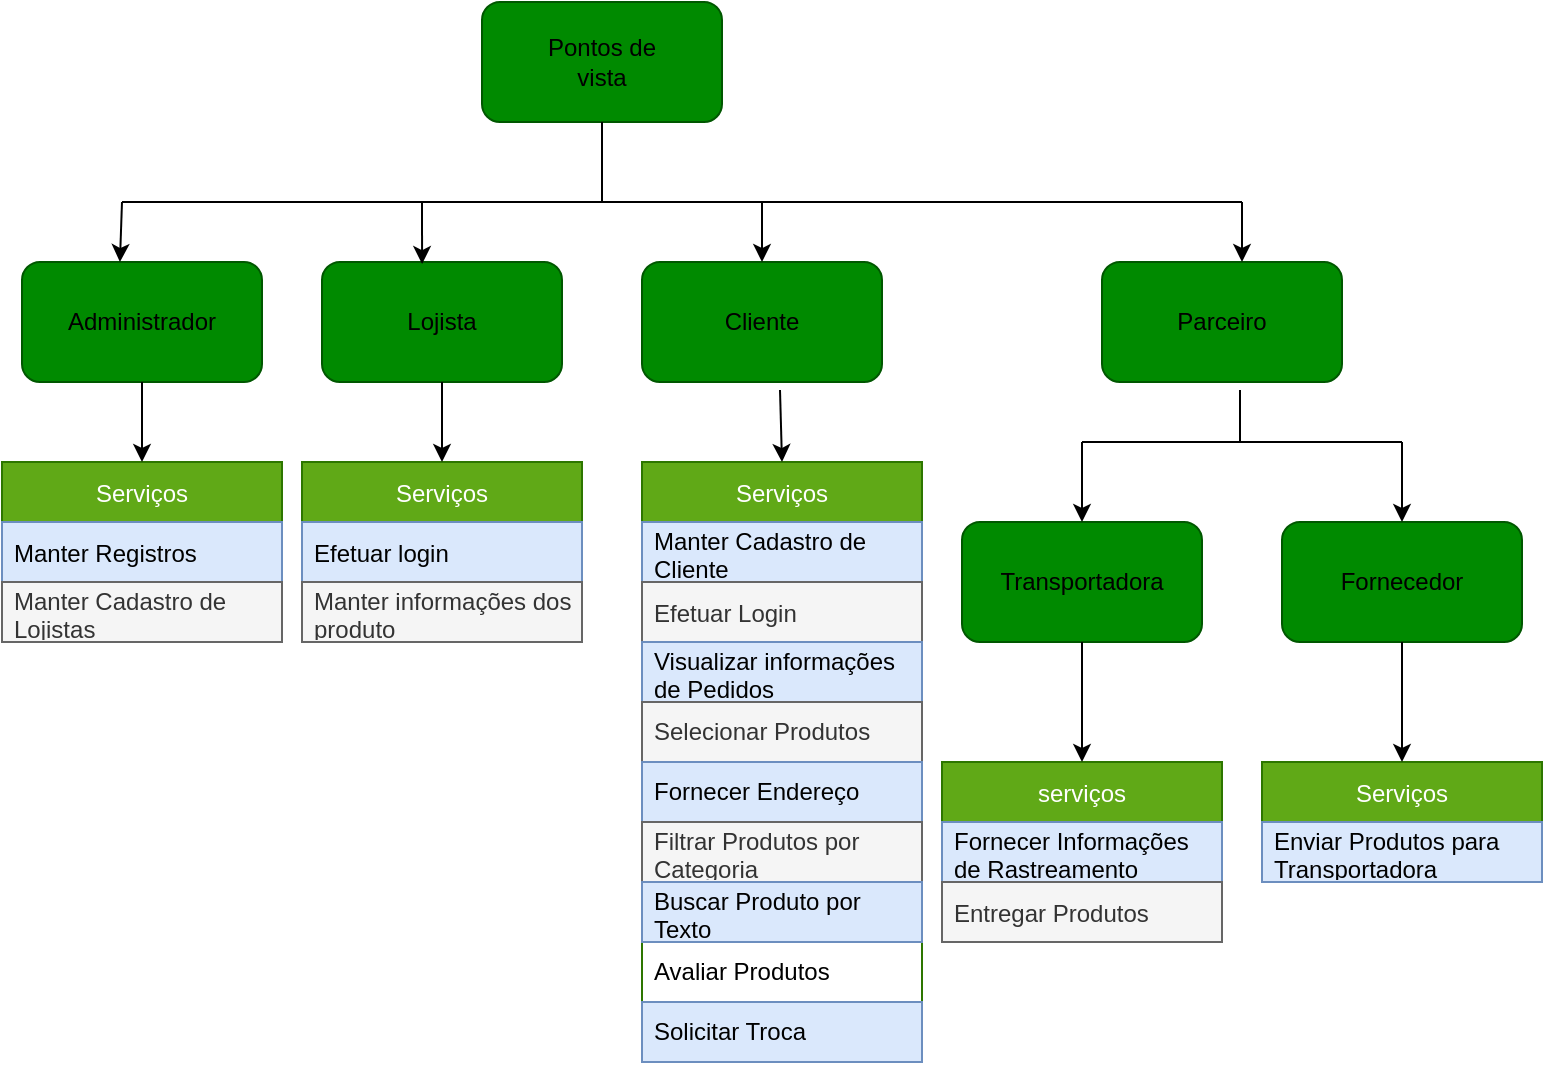 <mxfile version="17.5.0" type="github">
  <diagram id="cnTASg5wnEuu9MNxB0QG" name="Page-1">
    <mxGraphModel dx="868" dy="452" grid="1" gridSize="10" guides="1" tooltips="1" connect="1" arrows="1" fold="1" page="1" pageScale="1" pageWidth="827" pageHeight="1169" math="0" shadow="0">
      <root>
        <mxCell id="0" />
        <mxCell id="1" parent="0" />
        <mxCell id="seOCv-qq2Y0o12w2nJNq-1" value="" style="rounded=1;whiteSpace=wrap;html=1;fillColor=#008a00;strokeColor=#005700;fontColor=#ffffff;" parent="1" vertex="1">
          <mxGeometry x="280" y="20" width="120" height="60" as="geometry" />
        </mxCell>
        <mxCell id="LTCx7hNPBLf14qu5c2Gg-1" value="" style="rounded=1;whiteSpace=wrap;html=1;fillColor=#008a00;strokeColor=#005700;fontColor=#ffffff;" vertex="1" parent="1">
          <mxGeometry x="50" y="150" width="120" height="60" as="geometry" />
        </mxCell>
        <mxCell id="LTCx7hNPBLf14qu5c2Gg-2" value="" style="rounded=1;whiteSpace=wrap;html=1;fillColor=#008a00;strokeColor=#005700;fontColor=#ffffff;" vertex="1" parent="1">
          <mxGeometry x="200" y="150" width="120" height="60" as="geometry" />
        </mxCell>
        <mxCell id="LTCx7hNPBLf14qu5c2Gg-3" value="" style="rounded=1;whiteSpace=wrap;html=1;fillColor=#008a00;strokeColor=#005700;fontColor=#ffffff;" vertex="1" parent="1">
          <mxGeometry x="360" y="150" width="120" height="60" as="geometry" />
        </mxCell>
        <mxCell id="LTCx7hNPBLf14qu5c2Gg-4" value="" style="rounded=1;whiteSpace=wrap;html=1;fillColor=#008a00;strokeColor=#005700;fontColor=#ffffff;" vertex="1" parent="1">
          <mxGeometry x="590" y="150" width="120" height="60" as="geometry" />
        </mxCell>
        <mxCell id="LTCx7hNPBLf14qu5c2Gg-5" value="&lt;div&gt;Pontos de vista&lt;/div&gt;" style="text;html=1;strokeColor=none;fillColor=none;align=center;verticalAlign=middle;whiteSpace=wrap;rounded=0;" vertex="1" parent="1">
          <mxGeometry x="310" y="35" width="60" height="30" as="geometry" />
        </mxCell>
        <mxCell id="LTCx7hNPBLf14qu5c2Gg-6" value="Administrador" style="text;html=1;strokeColor=none;fillColor=none;align=center;verticalAlign=middle;whiteSpace=wrap;rounded=0;" vertex="1" parent="1">
          <mxGeometry x="80" y="165" width="60" height="30" as="geometry" />
        </mxCell>
        <mxCell id="LTCx7hNPBLf14qu5c2Gg-7" value="&lt;div&gt;Lojista&lt;/div&gt;" style="text;html=1;strokeColor=none;fillColor=none;align=center;verticalAlign=middle;whiteSpace=wrap;rounded=0;" vertex="1" parent="1">
          <mxGeometry x="230" y="165" width="60" height="30" as="geometry" />
        </mxCell>
        <mxCell id="LTCx7hNPBLf14qu5c2Gg-8" value="&lt;div&gt;Cliente&lt;/div&gt;" style="text;html=1;strokeColor=none;fillColor=none;align=center;verticalAlign=middle;whiteSpace=wrap;rounded=0;" vertex="1" parent="1">
          <mxGeometry x="390" y="165" width="60" height="30" as="geometry" />
        </mxCell>
        <mxCell id="LTCx7hNPBLf14qu5c2Gg-9" value="Parceiro" style="text;html=1;strokeColor=none;fillColor=none;align=center;verticalAlign=middle;whiteSpace=wrap;rounded=0;" vertex="1" parent="1">
          <mxGeometry x="620" y="165" width="60" height="30" as="geometry" />
        </mxCell>
        <mxCell id="LTCx7hNPBLf14qu5c2Gg-10" value="" style="rounded=1;whiteSpace=wrap;html=1;fillColor=#008a00;strokeColor=#005700;fontColor=#ffffff;" vertex="1" parent="1">
          <mxGeometry x="520" y="280" width="120" height="60" as="geometry" />
        </mxCell>
        <mxCell id="LTCx7hNPBLf14qu5c2Gg-11" value="" style="rounded=1;whiteSpace=wrap;html=1;fillColor=#008a00;strokeColor=#005700;fontColor=#ffffff;" vertex="1" parent="1">
          <mxGeometry x="680" y="280" width="120" height="60" as="geometry" />
        </mxCell>
        <mxCell id="LTCx7hNPBLf14qu5c2Gg-12" value="&lt;div&gt;Transportadora&lt;/div&gt;" style="text;html=1;strokeColor=none;fillColor=none;align=center;verticalAlign=middle;whiteSpace=wrap;rounded=0;" vertex="1" parent="1">
          <mxGeometry x="550" y="295" width="60" height="30" as="geometry" />
        </mxCell>
        <mxCell id="LTCx7hNPBLf14qu5c2Gg-13" value="Fornecedor" style="text;html=1;strokeColor=none;fillColor=none;align=center;verticalAlign=middle;whiteSpace=wrap;rounded=0;" vertex="1" parent="1">
          <mxGeometry x="710" y="295" width="60" height="30" as="geometry" />
        </mxCell>
        <mxCell id="LTCx7hNPBLf14qu5c2Gg-16" value="" style="endArrow=none;html=1;rounded=0;entryX=0.5;entryY=1;entryDx=0;entryDy=0;" edge="1" parent="1" target="seOCv-qq2Y0o12w2nJNq-1">
          <mxGeometry width="50" height="50" relative="1" as="geometry">
            <mxPoint x="340" y="120" as="sourcePoint" />
            <mxPoint x="440" y="210" as="targetPoint" />
          </mxGeometry>
        </mxCell>
        <mxCell id="LTCx7hNPBLf14qu5c2Gg-17" value="" style="endArrow=none;html=1;rounded=0;" edge="1" parent="1">
          <mxGeometry width="50" height="50" relative="1" as="geometry">
            <mxPoint x="100" y="120" as="sourcePoint" />
            <mxPoint x="660" y="120" as="targetPoint" />
          </mxGeometry>
        </mxCell>
        <mxCell id="LTCx7hNPBLf14qu5c2Gg-19" value="" style="endArrow=classic;html=1;rounded=0;entryX=0.408;entryY=0;entryDx=0;entryDy=0;entryPerimeter=0;" edge="1" parent="1" target="LTCx7hNPBLf14qu5c2Gg-1">
          <mxGeometry width="50" height="50" relative="1" as="geometry">
            <mxPoint x="100" y="120" as="sourcePoint" />
            <mxPoint x="440" y="210" as="targetPoint" />
          </mxGeometry>
        </mxCell>
        <mxCell id="LTCx7hNPBLf14qu5c2Gg-20" value="" style="endArrow=classic;html=1;rounded=0;entryX=0.417;entryY=0.017;entryDx=0;entryDy=0;entryPerimeter=0;" edge="1" parent="1" target="LTCx7hNPBLf14qu5c2Gg-2">
          <mxGeometry width="50" height="50" relative="1" as="geometry">
            <mxPoint x="250" y="120" as="sourcePoint" />
            <mxPoint x="440" y="210" as="targetPoint" />
          </mxGeometry>
        </mxCell>
        <mxCell id="LTCx7hNPBLf14qu5c2Gg-21" value="" style="endArrow=classic;html=1;rounded=0;entryX=0.5;entryY=0;entryDx=0;entryDy=0;" edge="1" parent="1" target="LTCx7hNPBLf14qu5c2Gg-3">
          <mxGeometry width="50" height="50" relative="1" as="geometry">
            <mxPoint x="420" y="120" as="sourcePoint" />
            <mxPoint x="440" y="210" as="targetPoint" />
          </mxGeometry>
        </mxCell>
        <mxCell id="LTCx7hNPBLf14qu5c2Gg-22" value="" style="endArrow=classic;html=1;rounded=0;" edge="1" parent="1">
          <mxGeometry width="50" height="50" relative="1" as="geometry">
            <mxPoint x="660" y="120" as="sourcePoint" />
            <mxPoint x="660" y="150" as="targetPoint" />
          </mxGeometry>
        </mxCell>
        <mxCell id="LTCx7hNPBLf14qu5c2Gg-23" value="" style="endArrow=none;html=1;rounded=0;entryX=0.575;entryY=1.067;entryDx=0;entryDy=0;entryPerimeter=0;" edge="1" parent="1" target="LTCx7hNPBLf14qu5c2Gg-4">
          <mxGeometry width="50" height="50" relative="1" as="geometry">
            <mxPoint x="659" y="240" as="sourcePoint" />
            <mxPoint x="440" y="210" as="targetPoint" />
          </mxGeometry>
        </mxCell>
        <mxCell id="LTCx7hNPBLf14qu5c2Gg-24" value="" style="endArrow=none;html=1;rounded=0;" edge="1" parent="1">
          <mxGeometry width="50" height="50" relative="1" as="geometry">
            <mxPoint x="580" y="240" as="sourcePoint" />
            <mxPoint x="740" y="240" as="targetPoint" />
          </mxGeometry>
        </mxCell>
        <mxCell id="LTCx7hNPBLf14qu5c2Gg-25" value="" style="endArrow=classic;html=1;rounded=0;entryX=0.5;entryY=0;entryDx=0;entryDy=0;" edge="1" parent="1" target="LTCx7hNPBLf14qu5c2Gg-10">
          <mxGeometry width="50" height="50" relative="1" as="geometry">
            <mxPoint x="580" y="240" as="sourcePoint" />
            <mxPoint x="440" y="210" as="targetPoint" />
          </mxGeometry>
        </mxCell>
        <mxCell id="LTCx7hNPBLf14qu5c2Gg-26" value="" style="endArrow=classic;html=1;rounded=0;entryX=0.5;entryY=0;entryDx=0;entryDy=0;" edge="1" parent="1" target="LTCx7hNPBLf14qu5c2Gg-11">
          <mxGeometry width="50" height="50" relative="1" as="geometry">
            <mxPoint x="740" y="240" as="sourcePoint" />
            <mxPoint x="440" y="210" as="targetPoint" />
          </mxGeometry>
        </mxCell>
        <mxCell id="LTCx7hNPBLf14qu5c2Gg-27" value="Serviços" style="swimlane;fontStyle=0;childLayout=stackLayout;horizontal=1;startSize=30;horizontalStack=0;resizeParent=1;resizeParentMax=0;resizeLast=0;collapsible=1;marginBottom=0;fillColor=#60a917;strokeColor=#2D7600;fontColor=#ffffff;" vertex="1" parent="1">
          <mxGeometry x="40" y="250" width="140" height="90" as="geometry" />
        </mxCell>
        <mxCell id="LTCx7hNPBLf14qu5c2Gg-28" value="Manter Registros" style="text;strokeColor=#6c8ebf;fillColor=#dae8fc;align=left;verticalAlign=middle;spacingLeft=4;spacingRight=4;overflow=hidden;points=[[0,0.5],[1,0.5]];portConstraint=eastwest;rotatable=0;" vertex="1" parent="LTCx7hNPBLf14qu5c2Gg-27">
          <mxGeometry y="30" width="140" height="30" as="geometry" />
        </mxCell>
        <mxCell id="LTCx7hNPBLf14qu5c2Gg-29" value="Manter Cadastro de Lojistas" style="text;strokeColor=#666666;fillColor=#f5f5f5;align=left;verticalAlign=middle;spacingLeft=4;spacingRight=4;overflow=hidden;points=[[0,0.5],[1,0.5]];portConstraint=eastwest;rotatable=0;fontColor=#333333;whiteSpace=wrap;" vertex="1" parent="LTCx7hNPBLf14qu5c2Gg-27">
          <mxGeometry y="60" width="140" height="30" as="geometry" />
        </mxCell>
        <mxCell id="LTCx7hNPBLf14qu5c2Gg-31" value="Serviços" style="swimlane;fontStyle=0;childLayout=stackLayout;horizontal=1;startSize=30;horizontalStack=0;resizeParent=1;resizeParentMax=0;resizeLast=0;collapsible=1;marginBottom=0;fillColor=#60a917;strokeColor=#2D7600;fontColor=#ffffff;" vertex="1" parent="1">
          <mxGeometry x="190" y="250" width="140" height="90" as="geometry" />
        </mxCell>
        <mxCell id="LTCx7hNPBLf14qu5c2Gg-32" value="Efetuar login" style="text;strokeColor=#6c8ebf;fillColor=#dae8fc;align=left;verticalAlign=middle;spacingLeft=4;spacingRight=4;overflow=hidden;points=[[0,0.5],[1,0.5]];portConstraint=eastwest;rotatable=0;" vertex="1" parent="LTCx7hNPBLf14qu5c2Gg-31">
          <mxGeometry y="30" width="140" height="30" as="geometry" />
        </mxCell>
        <mxCell id="LTCx7hNPBLf14qu5c2Gg-33" value="Manter informações dos produto" style="text;strokeColor=#666666;fillColor=#f5f5f5;align=left;verticalAlign=middle;spacingLeft=4;spacingRight=4;overflow=hidden;points=[[0,0.5],[1,0.5]];portConstraint=eastwest;rotatable=0;fontColor=#333333;gradientColor=none;whiteSpace=wrap;" vertex="1" parent="LTCx7hNPBLf14qu5c2Gg-31">
          <mxGeometry y="60" width="140" height="30" as="geometry" />
        </mxCell>
        <mxCell id="LTCx7hNPBLf14qu5c2Gg-35" value="Serviços" style="swimlane;fontStyle=0;childLayout=stackLayout;horizontal=1;startSize=30;horizontalStack=0;resizeParent=1;resizeParentMax=0;resizeLast=0;collapsible=1;marginBottom=0;fillColor=#60a917;strokeColor=#2D7600;fontColor=#ffffff;" vertex="1" parent="1">
          <mxGeometry x="360" y="250" width="140" height="300" as="geometry">
            <mxRectangle x="360" y="250" width="80" height="30" as="alternateBounds" />
          </mxGeometry>
        </mxCell>
        <mxCell id="LTCx7hNPBLf14qu5c2Gg-36" value="Manter Cadastro de Cliente" style="text;strokeColor=#6c8ebf;fillColor=#dae8fc;align=left;verticalAlign=middle;spacingLeft=4;spacingRight=4;overflow=hidden;points=[[0,0.5],[1,0.5]];portConstraint=eastwest;rotatable=0;whiteSpace=wrap;" vertex="1" parent="LTCx7hNPBLf14qu5c2Gg-35">
          <mxGeometry y="30" width="140" height="30" as="geometry" />
        </mxCell>
        <mxCell id="LTCx7hNPBLf14qu5c2Gg-37" value="Efetuar Login" style="text;strokeColor=#666666;fillColor=#f5f5f5;align=left;verticalAlign=middle;spacingLeft=4;spacingRight=4;overflow=hidden;points=[[0,0.5],[1,0.5]];portConstraint=eastwest;rotatable=0;fontColor=#333333;" vertex="1" parent="LTCx7hNPBLf14qu5c2Gg-35">
          <mxGeometry y="60" width="140" height="30" as="geometry" />
        </mxCell>
        <mxCell id="LTCx7hNPBLf14qu5c2Gg-38" value="Visualizar informações de Pedidos" style="text;strokeColor=#6c8ebf;fillColor=#dae8fc;align=left;verticalAlign=middle;spacingLeft=4;spacingRight=4;overflow=hidden;points=[[0,0.5],[1,0.5]];portConstraint=eastwest;rotatable=0;whiteSpace=wrap;" vertex="1" parent="LTCx7hNPBLf14qu5c2Gg-35">
          <mxGeometry y="90" width="140" height="30" as="geometry" />
        </mxCell>
        <mxCell id="LTCx7hNPBLf14qu5c2Gg-52" value="Selecionar Produtos" style="text;strokeColor=#666666;fillColor=#f5f5f5;align=left;verticalAlign=middle;spacingLeft=4;spacingRight=4;overflow=hidden;points=[[0,0.5],[1,0.5]];portConstraint=eastwest;rotatable=0;whiteSpace=wrap;fontColor=#333333;" vertex="1" parent="LTCx7hNPBLf14qu5c2Gg-35">
          <mxGeometry y="120" width="140" height="30" as="geometry" />
        </mxCell>
        <mxCell id="LTCx7hNPBLf14qu5c2Gg-53" value="Fornecer Endereço" style="text;strokeColor=#6c8ebf;fillColor=#dae8fc;align=left;verticalAlign=middle;spacingLeft=4;spacingRight=4;overflow=hidden;points=[[0,0.5],[1,0.5]];portConstraint=eastwest;rotatable=0;whiteSpace=wrap;" vertex="1" parent="LTCx7hNPBLf14qu5c2Gg-35">
          <mxGeometry y="150" width="140" height="30" as="geometry" />
        </mxCell>
        <mxCell id="LTCx7hNPBLf14qu5c2Gg-54" value="Filtrar Produtos por Categoria" style="text;strokeColor=#666666;fillColor=#f5f5f5;align=left;verticalAlign=middle;spacingLeft=4;spacingRight=4;overflow=hidden;points=[[0,0.5],[1,0.5]];portConstraint=eastwest;rotatable=0;fontColor=#333333;whiteSpace=wrap;" vertex="1" parent="LTCx7hNPBLf14qu5c2Gg-35">
          <mxGeometry y="180" width="140" height="30" as="geometry" />
        </mxCell>
        <mxCell id="LTCx7hNPBLf14qu5c2Gg-55" value="Buscar Produto por Texto" style="text;strokeColor=#6c8ebf;fillColor=#dae8fc;align=left;verticalAlign=middle;spacingLeft=4;spacingRight=4;overflow=hidden;points=[[0,0.5],[1,0.5]];portConstraint=eastwest;rotatable=0;whiteSpace=wrap;" vertex="1" parent="LTCx7hNPBLf14qu5c2Gg-35">
          <mxGeometry y="210" width="140" height="30" as="geometry" />
        </mxCell>
        <mxCell id="LTCx7hNPBLf14qu5c2Gg-56" value="Avaliar Produtos" style="text;align=left;verticalAlign=middle;spacingLeft=4;spacingRight=4;overflow=hidden;points=[[0,0.5],[1,0.5]];portConstraint=eastwest;rotatable=0;whiteSpace=wrap;" vertex="1" parent="LTCx7hNPBLf14qu5c2Gg-35">
          <mxGeometry y="240" width="140" height="30" as="geometry" />
        </mxCell>
        <mxCell id="LTCx7hNPBLf14qu5c2Gg-57" value="Solicitar Troca" style="text;strokeColor=#6c8ebf;fillColor=#dae8fc;align=left;verticalAlign=middle;spacingLeft=4;spacingRight=4;overflow=hidden;points=[[0,0.5],[1,0.5]];portConstraint=eastwest;rotatable=0;whiteSpace=wrap;" vertex="1" parent="LTCx7hNPBLf14qu5c2Gg-35">
          <mxGeometry y="270" width="140" height="30" as="geometry" />
        </mxCell>
        <mxCell id="LTCx7hNPBLf14qu5c2Gg-39" value="serviços" style="swimlane;fontStyle=0;childLayout=stackLayout;horizontal=1;startSize=30;horizontalStack=0;resizeParent=1;resizeParentMax=0;resizeLast=0;collapsible=1;marginBottom=0;fillColor=#60a917;strokeColor=#2D7600;fontColor=#ffffff;" vertex="1" parent="1">
          <mxGeometry x="510" y="400" width="140" height="90" as="geometry" />
        </mxCell>
        <mxCell id="LTCx7hNPBLf14qu5c2Gg-40" value="Fornecer Informações de Rastreamento" style="text;strokeColor=#6c8ebf;fillColor=#dae8fc;align=left;verticalAlign=middle;spacingLeft=4;spacingRight=4;overflow=hidden;points=[[0,0.5],[1,0.5]];portConstraint=eastwest;rotatable=0;whiteSpace=wrap;" vertex="1" parent="LTCx7hNPBLf14qu5c2Gg-39">
          <mxGeometry y="30" width="140" height="30" as="geometry" />
        </mxCell>
        <mxCell id="LTCx7hNPBLf14qu5c2Gg-41" value="Entregar Produtos" style="text;strokeColor=#666666;fillColor=#f5f5f5;align=left;verticalAlign=middle;spacingLeft=4;spacingRight=4;overflow=hidden;points=[[0,0.5],[1,0.5]];portConstraint=eastwest;rotatable=0;fontColor=#333333;" vertex="1" parent="LTCx7hNPBLf14qu5c2Gg-39">
          <mxGeometry y="60" width="140" height="30" as="geometry" />
        </mxCell>
        <mxCell id="LTCx7hNPBLf14qu5c2Gg-43" value="Serviços" style="swimlane;fontStyle=0;childLayout=stackLayout;horizontal=1;startSize=30;horizontalStack=0;resizeParent=1;resizeParentMax=0;resizeLast=0;collapsible=1;marginBottom=0;fillColor=#60a917;strokeColor=#2D7600;fontColor=#ffffff;" vertex="1" parent="1">
          <mxGeometry x="670" y="400" width="140" height="60" as="geometry" />
        </mxCell>
        <mxCell id="LTCx7hNPBLf14qu5c2Gg-44" value="Enviar Produtos para Transportadora" style="text;strokeColor=#6c8ebf;fillColor=#dae8fc;align=left;verticalAlign=middle;spacingLeft=4;spacingRight=4;overflow=hidden;points=[[0,0.5],[1,0.5]];portConstraint=eastwest;rotatable=0;whiteSpace=wrap;" vertex="1" parent="LTCx7hNPBLf14qu5c2Gg-43">
          <mxGeometry y="30" width="140" height="30" as="geometry" />
        </mxCell>
        <mxCell id="LTCx7hNPBLf14qu5c2Gg-47" value="" style="endArrow=classic;html=1;rounded=0;exitX=0.575;exitY=1.067;exitDx=0;exitDy=0;exitPerimeter=0;" edge="1" parent="1" source="LTCx7hNPBLf14qu5c2Gg-3">
          <mxGeometry width="50" height="50" relative="1" as="geometry">
            <mxPoint x="380" y="310" as="sourcePoint" />
            <mxPoint x="430" y="250" as="targetPoint" />
          </mxGeometry>
        </mxCell>
        <mxCell id="LTCx7hNPBLf14qu5c2Gg-48" value="" style="endArrow=classic;html=1;rounded=0;exitX=0.5;exitY=1;exitDx=0;exitDy=0;entryX=0.5;entryY=0;entryDx=0;entryDy=0;" edge="1" parent="1" source="LTCx7hNPBLf14qu5c2Gg-2" target="LTCx7hNPBLf14qu5c2Gg-31">
          <mxGeometry width="50" height="50" relative="1" as="geometry">
            <mxPoint x="380" y="310" as="sourcePoint" />
            <mxPoint x="430" y="260" as="targetPoint" />
          </mxGeometry>
        </mxCell>
        <mxCell id="LTCx7hNPBLf14qu5c2Gg-49" value="" style="endArrow=classic;html=1;rounded=0;exitX=0.5;exitY=1;exitDx=0;exitDy=0;entryX=0.5;entryY=0;entryDx=0;entryDy=0;" edge="1" parent="1" source="LTCx7hNPBLf14qu5c2Gg-1" target="LTCx7hNPBLf14qu5c2Gg-27">
          <mxGeometry width="50" height="50" relative="1" as="geometry">
            <mxPoint x="380" y="310" as="sourcePoint" />
            <mxPoint x="430" y="260" as="targetPoint" />
          </mxGeometry>
        </mxCell>
        <mxCell id="LTCx7hNPBLf14qu5c2Gg-50" value="" style="endArrow=classic;html=1;rounded=0;exitX=0.5;exitY=1;exitDx=0;exitDy=0;entryX=0.5;entryY=0;entryDx=0;entryDy=0;" edge="1" parent="1" source="LTCx7hNPBLf14qu5c2Gg-10" target="LTCx7hNPBLf14qu5c2Gg-39">
          <mxGeometry width="50" height="50" relative="1" as="geometry">
            <mxPoint x="380" y="310" as="sourcePoint" />
            <mxPoint x="430" y="260" as="targetPoint" />
          </mxGeometry>
        </mxCell>
        <mxCell id="LTCx7hNPBLf14qu5c2Gg-51" value="" style="endArrow=classic;html=1;rounded=0;exitX=0.5;exitY=1;exitDx=0;exitDy=0;entryX=0.5;entryY=0;entryDx=0;entryDy=0;" edge="1" parent="1" source="LTCx7hNPBLf14qu5c2Gg-11" target="LTCx7hNPBLf14qu5c2Gg-43">
          <mxGeometry width="50" height="50" relative="1" as="geometry">
            <mxPoint x="380" y="310" as="sourcePoint" />
            <mxPoint x="430" y="260" as="targetPoint" />
          </mxGeometry>
        </mxCell>
      </root>
    </mxGraphModel>
  </diagram>
</mxfile>
